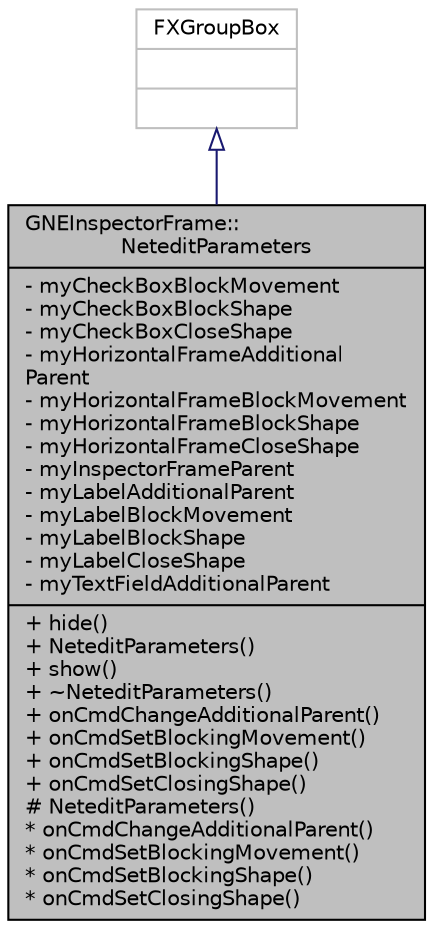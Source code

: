 digraph "GNEInspectorFrame::NeteditParameters"
{
  edge [fontname="Helvetica",fontsize="10",labelfontname="Helvetica",labelfontsize="10"];
  node [fontname="Helvetica",fontsize="10",shape=record];
  Node0 [label="{GNEInspectorFrame::\lNeteditParameters\n|- myCheckBoxBlockMovement\l- myCheckBoxBlockShape\l- myCheckBoxCloseShape\l- myHorizontalFrameAdditional\lParent\l- myHorizontalFrameBlockMovement\l- myHorizontalFrameBlockShape\l- myHorizontalFrameCloseShape\l- myInspectorFrameParent\l- myLabelAdditionalParent\l- myLabelBlockMovement\l- myLabelBlockShape\l- myLabelCloseShape\l- myTextFieldAdditionalParent\l|+ hide()\l+ NeteditParameters()\l+ show()\l+ ~NeteditParameters()\l+ onCmdChangeAdditionalParent()\l+ onCmdSetBlockingMovement()\l+ onCmdSetBlockingShape()\l+ onCmdSetClosingShape()\l# NeteditParameters()\l* onCmdChangeAdditionalParent()\l* onCmdSetBlockingMovement()\l* onCmdSetBlockingShape()\l* onCmdSetClosingShape()\l}",height=0.2,width=0.4,color="black", fillcolor="grey75", style="filled", fontcolor="black"];
  Node1 -> Node0 [dir="back",color="midnightblue",fontsize="10",style="solid",arrowtail="onormal",fontname="Helvetica"];
  Node1 [label="{FXGroupBox\n||}",height=0.2,width=0.4,color="grey75", fillcolor="white", style="filled"];
}
